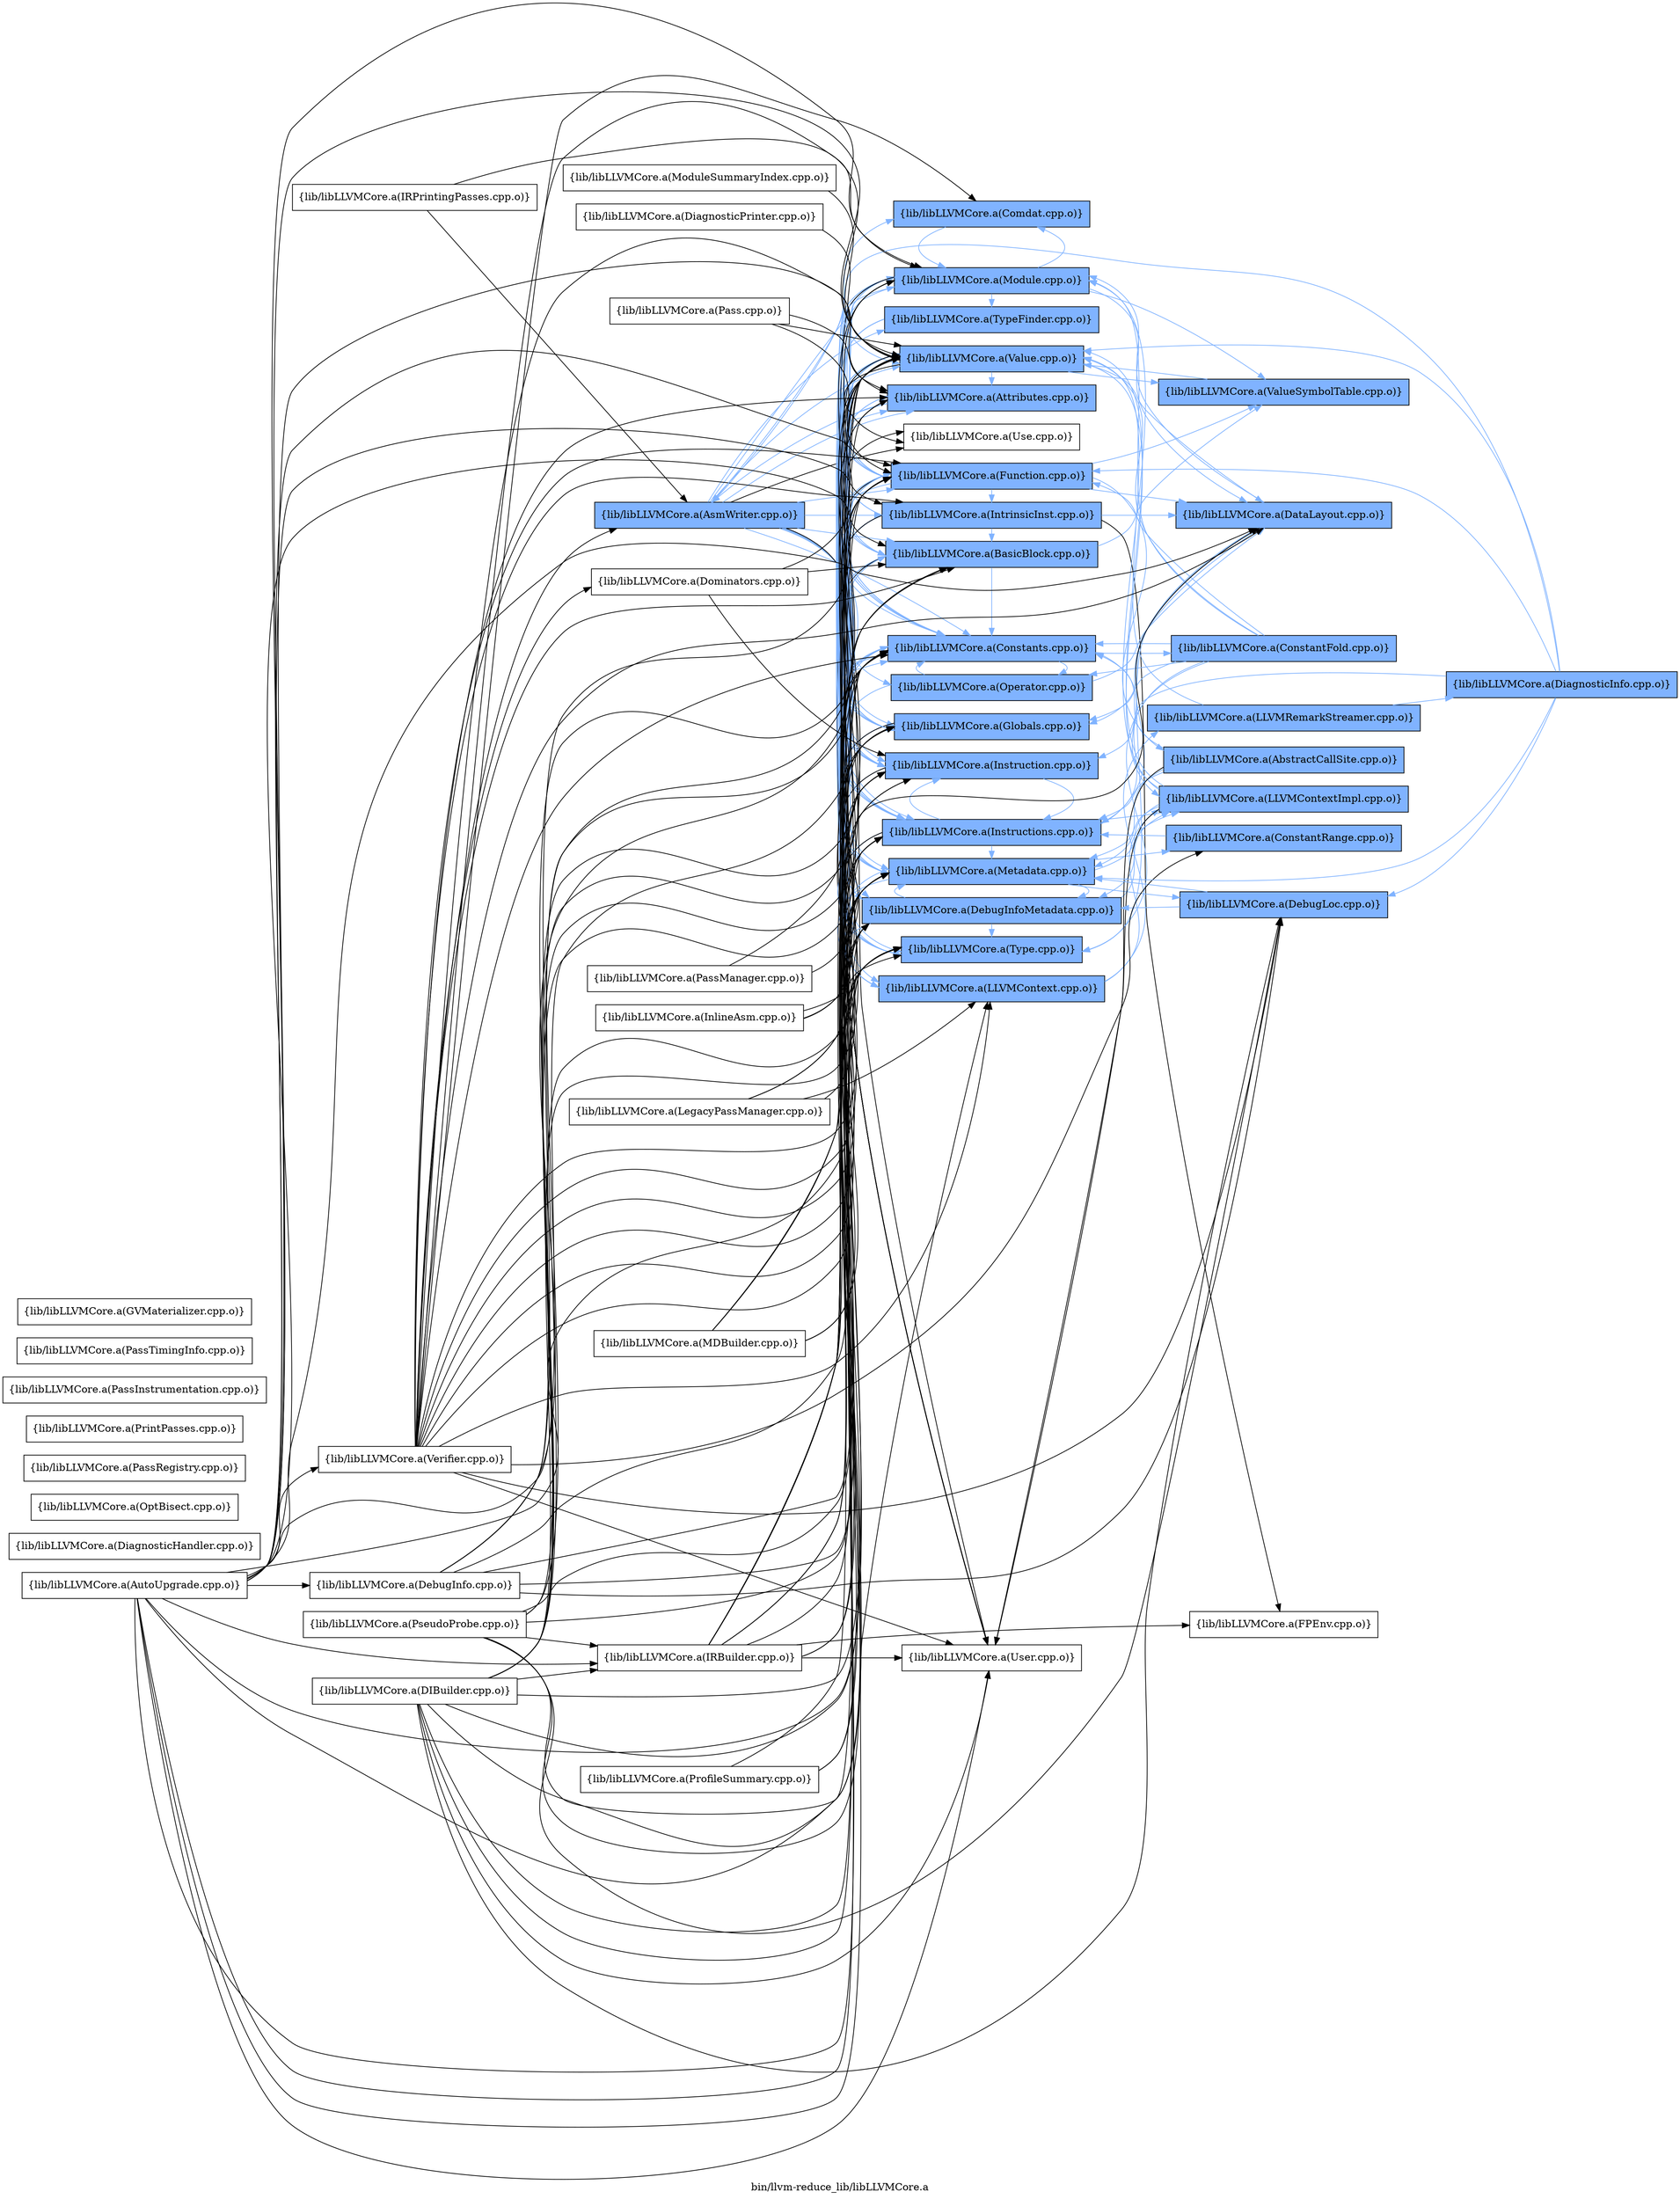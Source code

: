 digraph "bin/llvm-reduce_lib/libLLVMCore.a" {
	label="bin/llvm-reduce_lib/libLLVMCore.a";
	rankdir=LR;
	{ rank=same; Node0x557e04240558;  }
	{ rank=same; Node0x557e0423eb18; Node0x557e0423e848; Node0x557e0423f928; Node0x557e0423d678; Node0x557e0423c778; Node0x557e0423cef8; Node0x557e0423b468; Node0x557e04243c08; Node0x557e042447e8; Node0x557e042440b8; Node0x557e042431b8; Node0x557e0423d358; Node0x557e0423f568; Node0x557e0423e668; Node0x557e0423ee38; Node0x557e0423f5b8; Node0x557e0423f248; Node0x557e0423d268; Node0x557e0423e488;  }
	{ rank=same; Node0x557e042415e8; Node0x557e0423ddf8; Node0x557e0423c9a8; Node0x557e0423cb88; Node0x557e0423ac98; Node0x557e04242538; Node0x557e0423e2a8; Node0x557e0423d808; Node0x557e04241cc8;  }
	{ rank=same; Node0x557e04240558;  }
	{ rank=same; Node0x557e0423eb18; Node0x557e0423e848; Node0x557e0423f928; Node0x557e0423d678; Node0x557e0423c778; Node0x557e0423cef8; Node0x557e0423b468; Node0x557e04243c08; Node0x557e042447e8; Node0x557e042440b8; Node0x557e042431b8; Node0x557e0423d358; Node0x557e0423f568; Node0x557e0423e668; Node0x557e0423ee38; Node0x557e0423f5b8; Node0x557e0423f248; Node0x557e0423d268; Node0x557e0423e488;  }
	{ rank=same; Node0x557e042415e8; Node0x557e0423ddf8; Node0x557e0423c9a8; Node0x557e0423cb88; Node0x557e0423ac98; Node0x557e04242538; Node0x557e0423e2a8; Node0x557e0423d808; Node0x557e04241cc8;  }

	Node0x557e04240558 [shape=record,shape=box,group=1,style=filled,fillcolor="0.600000 0.5 1",label="{lib/libLLVMCore.a(AsmWriter.cpp.o)}"];
	Node0x557e04240558 -> Node0x557e0423eb18[color="0.600000 0.5 1"];
	Node0x557e04240558 -> Node0x557e0423e848[color="0.600000 0.5 1"];
	Node0x557e04240558 -> Node0x557e0423f928[color="0.600000 0.5 1"];
	Node0x557e04240558 -> Node0x557e0423d678[color="0.600000 0.5 1"];
	Node0x557e04240558 -> Node0x557e0423c778[color="0.600000 0.5 1"];
	Node0x557e04240558 -> Node0x557e0423cef8[color="0.600000 0.5 1"];
	Node0x557e04240558 -> Node0x557e0423b468[color="0.600000 0.5 1"];
	Node0x557e04240558 -> Node0x557e04243c08[color="0.600000 0.5 1"];
	Node0x557e04240558 -> Node0x557e042447e8[color="0.600000 0.5 1"];
	Node0x557e04240558 -> Node0x557e042440b8[color="0.600000 0.5 1"];
	Node0x557e04240558 -> Node0x557e042431b8[color="0.600000 0.5 1"];
	Node0x557e04240558 -> Node0x557e0423d358[color="0.600000 0.5 1"];
	Node0x557e04240558 -> Node0x557e0423f568[color="0.600000 0.5 1"];
	Node0x557e04240558 -> Node0x557e0423e668[color="0.600000 0.5 1"];
	Node0x557e04240558 -> Node0x557e0423ee38[color="0.600000 0.5 1"];
	Node0x557e04240558 -> Node0x557e0423f5b8[color="0.600000 0.5 1"];
	Node0x557e04240558 -> Node0x557e0423f248;
	Node0x557e04240558 -> Node0x557e0423d268;
	Node0x557e04240558 -> Node0x557e0423e488[color="0.600000 0.5 1"];
	Node0x557e0423f568 [shape=record,shape=box,group=1,style=filled,fillcolor="0.600000 0.5 1",label="{lib/libLLVMCore.a(Module.cpp.o)}"];
	Node0x557e0423f568 -> Node0x557e0423f928[color="0.600000 0.5 1"];
	Node0x557e0423f568 -> Node0x557e0423d678[color="0.600000 0.5 1"];
	Node0x557e0423f568 -> Node0x557e0423cef8[color="0.600000 0.5 1"];
	Node0x557e0423f568 -> Node0x557e0423cb88[color="0.600000 0.5 1"];
	Node0x557e0423f568 -> Node0x557e0423b468[color="0.600000 0.5 1"];
	Node0x557e0423f568 -> Node0x557e042431b8[color="0.600000 0.5 1"];
	Node0x557e0423f568 -> Node0x557e0423d358[color="0.600000 0.5 1"];
	Node0x557e0423f568 -> Node0x557e0423ee38[color="0.600000 0.5 1"];
	Node0x557e0423f568 -> Node0x557e0423f5b8[color="0.600000 0.5 1"];
	Node0x557e0423f568 -> Node0x557e0423d268;
	Node0x557e0423f568 -> Node0x557e0423e488[color="0.600000 0.5 1"];
	Node0x557e0423f568 -> Node0x557e042415e8[color="0.600000 0.5 1"];
	Node0x557e04240e18 [shape=record,shape=box,group=0,label="{lib/libLLVMCore.a(Verifier.cpp.o)}"];
	Node0x557e04240e18 -> Node0x557e04240558;
	Node0x557e04240e18 -> Node0x557e0423eb18;
	Node0x557e04240e18 -> Node0x557e0423e848;
	Node0x557e04240e18 -> Node0x557e0423f928;
	Node0x557e04240e18 -> Node0x557e0423d808;
	Node0x557e04240e18 -> Node0x557e0423d678;
	Node0x557e04240e18 -> Node0x557e0423c778;
	Node0x557e04240e18 -> Node0x557e0423cef8;
	Node0x557e04240e18 -> Node0x557e0423cb88;
	Node0x557e04240e18 -> Node0x557e0423b468;
	Node0x557e04240e18 -> Node0x557e04243c08;
	Node0x557e04240e18 -> Node0x557e042447e8;
	Node0x557e04240e18 -> Node0x557e042440b8;
	Node0x557e04240e18 -> Node0x557e042431b8;
	Node0x557e04240e18 -> Node0x557e04241cc8;
	Node0x557e04240e18 -> Node0x557e0423d358;
	Node0x557e04240e18 -> Node0x557e0423f568;
	Node0x557e04240e18 -> Node0x557e0423ee38;
	Node0x557e04240e18 -> Node0x557e0423d268;
	Node0x557e04240e18 -> Node0x557e0423e488;
	Node0x557e04240e18 -> Node0x557e04240648;
	Node0x557e0423b468 [shape=record,shape=box,group=1,style=filled,fillcolor="0.600000 0.5 1",label="{lib/libLLVMCore.a(Globals.cpp.o)}"];
	Node0x557e0423b468 -> Node0x557e0423d678[color="0.600000 0.5 1"];
	Node0x557e0423b468 -> Node0x557e0423cef8[color="0.600000 0.5 1"];
	Node0x557e0423b468 -> Node0x557e0423d358[color="0.600000 0.5 1"];
	Node0x557e0423b468 -> Node0x557e0423f568[color="0.600000 0.5 1"];
	Node0x557e0423b468 -> Node0x557e0423ee38[color="0.600000 0.5 1"];
	Node0x557e0423b468 -> Node0x557e0423d268;
	Node0x557e0423b468 -> Node0x557e0423e488[color="0.600000 0.5 1"];
	Node0x557e0423e488 [shape=record,shape=box,group=1,style=filled,fillcolor="0.600000 0.5 1",label="{lib/libLLVMCore.a(Value.cpp.o)}"];
	Node0x557e0423e488 -> Node0x557e0423eb18[color="0.600000 0.5 1"];
	Node0x557e0423e488 -> Node0x557e0423e848[color="0.600000 0.5 1"];
	Node0x557e0423e488 -> Node0x557e0423d678[color="0.600000 0.5 1"];
	Node0x557e0423e488 -> Node0x557e0423cef8[color="0.600000 0.5 1"];
	Node0x557e0423e488 -> Node0x557e0423cb88[color="0.600000 0.5 1"];
	Node0x557e0423e488 -> Node0x557e0423b468[color="0.600000 0.5 1"];
	Node0x557e0423e488 -> Node0x557e04243c08[color="0.600000 0.5 1"];
	Node0x557e0423e488 -> Node0x557e042447e8[color="0.600000 0.5 1"];
	Node0x557e0423e488 -> Node0x557e042431b8[color="0.600000 0.5 1"];
	Node0x557e0423e488 -> Node0x557e0423c9a8[color="0.600000 0.5 1"];
	Node0x557e0423e488 -> Node0x557e0423d358[color="0.600000 0.5 1"];
	Node0x557e0423e488 -> Node0x557e0423ee38[color="0.600000 0.5 1"];
	Node0x557e0423e488 -> Node0x557e0423f248;
	Node0x557e0423e488 -> Node0x557e0423d268;
	Node0x557e0423e488 -> Node0x557e042415e8[color="0.600000 0.5 1"];
	Node0x557e0423d678 [shape=record,shape=box,group=1,style=filled,fillcolor="0.600000 0.5 1",label="{lib/libLLVMCore.a(Constants.cpp.o)}"];
	Node0x557e0423d678 -> Node0x557e0423ddf8[color="0.600000 0.5 1"];
	Node0x557e0423d678 -> Node0x557e0423cef8[color="0.600000 0.5 1"];
	Node0x557e0423d678 -> Node0x557e0423b468[color="0.600000 0.5 1"];
	Node0x557e0423d678 -> Node0x557e04243c08[color="0.600000 0.5 1"];
	Node0x557e0423d678 -> Node0x557e042447e8[color="0.600000 0.5 1"];
	Node0x557e0423d678 -> Node0x557e0423e668[color="0.600000 0.5 1"];
	Node0x557e0423d678 -> Node0x557e0423ee38[color="0.600000 0.5 1"];
	Node0x557e0423d678 -> Node0x557e0423d268;
	Node0x557e0423d678 -> Node0x557e0423e488[color="0.600000 0.5 1"];
	Node0x557e0423cef8 [shape=record,shape=box,group=1,style=filled,fillcolor="0.600000 0.5 1",label="{lib/libLLVMCore.a(Function.cpp.o)}"];
	Node0x557e0423cef8 -> Node0x557e0423eb18[color="0.600000 0.5 1"];
	Node0x557e0423cef8 -> Node0x557e0423e848[color="0.600000 0.5 1"];
	Node0x557e0423cef8 -> Node0x557e0423d678[color="0.600000 0.5 1"];
	Node0x557e0423cef8 -> Node0x557e0423cb88[color="0.600000 0.5 1"];
	Node0x557e0423cef8 -> Node0x557e0423ac98[color="0.600000 0.5 1"];
	Node0x557e0423cef8 -> Node0x557e0423b468[color="0.600000 0.5 1"];
	Node0x557e0423cef8 -> Node0x557e042447e8[color="0.600000 0.5 1"];
	Node0x557e0423cef8 -> Node0x557e042440b8[color="0.600000 0.5 1"];
	Node0x557e0423cef8 -> Node0x557e042431b8[color="0.600000 0.5 1"];
	Node0x557e0423cef8 -> Node0x557e0423d358[color="0.600000 0.5 1"];
	Node0x557e0423cef8 -> Node0x557e0423f568[color="0.600000 0.5 1"];
	Node0x557e0423cef8 -> Node0x557e0423ee38[color="0.600000 0.5 1"];
	Node0x557e0423cef8 -> Node0x557e0423d268;
	Node0x557e0423cef8 -> Node0x557e0423e488[color="0.600000 0.5 1"];
	Node0x557e0423cef8 -> Node0x557e042415e8[color="0.600000 0.5 1"];
	Node0x557e04243c08 [shape=record,shape=box,group=1,style=filled,fillcolor="0.600000 0.5 1",label="{lib/libLLVMCore.a(Instruction.cpp.o)}"];
	Node0x557e04243c08 -> Node0x557e0423eb18[color="0.600000 0.5 1"];
	Node0x557e04243c08 -> Node0x557e0423e848[color="0.600000 0.5 1"];
	Node0x557e04243c08 -> Node0x557e0423d678[color="0.600000 0.5 1"];
	Node0x557e04243c08 -> Node0x557e042447e8[color="0.600000 0.5 1"];
	Node0x557e04243c08 -> Node0x557e0423d358[color="0.600000 0.5 1"];
	Node0x557e04243c08 -> Node0x557e0423d268;
	Node0x557e04243c08 -> Node0x557e0423e488[color="0.600000 0.5 1"];
	Node0x557e042447e8 [shape=record,shape=box,group=1,style=filled,fillcolor="0.600000 0.5 1",label="{lib/libLLVMCore.a(Instructions.cpp.o)}"];
	Node0x557e042447e8 -> Node0x557e0423eb18[color="0.600000 0.5 1"];
	Node0x557e042447e8 -> Node0x557e0423e848[color="0.600000 0.5 1"];
	Node0x557e042447e8 -> Node0x557e0423d678[color="0.600000 0.5 1"];
	Node0x557e042447e8 -> Node0x557e0423cef8[color="0.600000 0.5 1"];
	Node0x557e042447e8 -> Node0x557e0423cb88[color="0.600000 0.5 1"];
	Node0x557e042447e8 -> Node0x557e04243c08[color="0.600000 0.5 1"];
	Node0x557e042447e8 -> Node0x557e0423c9a8[color="0.600000 0.5 1"];
	Node0x557e042447e8 -> Node0x557e0423d358[color="0.600000 0.5 1"];
	Node0x557e042447e8 -> Node0x557e0423f568[color="0.600000 0.5 1"];
	Node0x557e042447e8 -> Node0x557e0423ee38[color="0.600000 0.5 1"];
	Node0x557e042447e8 -> Node0x557e0423d268;
	Node0x557e042447e8 -> Node0x557e0423e488[color="0.600000 0.5 1"];
	Node0x557e0423d358 [shape=record,shape=box,group=1,style=filled,fillcolor="0.600000 0.5 1",label="{lib/libLLVMCore.a(Metadata.cpp.o)}"];
	Node0x557e0423d358 -> Node0x557e0423d808[color="0.600000 0.5 1"];
	Node0x557e0423d358 -> Node0x557e0423d678[color="0.600000 0.5 1"];
	Node0x557e0423d358 -> Node0x557e0423c778[color="0.600000 0.5 1"];
	Node0x557e0423d358 -> Node0x557e042431b8[color="0.600000 0.5 1"];
	Node0x557e0423d358 -> Node0x557e04241cc8[color="0.600000 0.5 1"];
	Node0x557e0423d358 -> Node0x557e0423c9a8[color="0.600000 0.5 1"];
	Node0x557e0423d358 -> Node0x557e0423f568[color="0.600000 0.5 1"];
	Node0x557e0423d358 -> Node0x557e0423ee38[color="0.600000 0.5 1"];
	Node0x557e0423d358 -> Node0x557e0423e488[color="0.600000 0.5 1"];
	Node0x557e0423d268 [shape=record,shape=box,group=0,label="{lib/libLLVMCore.a(User.cpp.o)}"];
	Node0x557e0423d268 -> Node0x557e0423f248;
	Node0x557e0423eb18 [shape=record,shape=box,group=1,style=filled,fillcolor="0.600000 0.5 1",label="{lib/libLLVMCore.a(Attributes.cpp.o)}"];
	Node0x557e0423eb18 -> Node0x557e04240558[color="0.600000 0.5 1"];
	Node0x557e0423eb18 -> Node0x557e0423cef8[color="0.600000 0.5 1"];
	Node0x557e0423e848 [shape=record,shape=box,group=1,style=filled,fillcolor="0.600000 0.5 1",label="{lib/libLLVMCore.a(BasicBlock.cpp.o)}"];
	Node0x557e0423e848 -> Node0x557e0423d678[color="0.600000 0.5 1"];
	Node0x557e0423e848 -> Node0x557e04243c08[color="0.600000 0.5 1"];
	Node0x557e0423e848 -> Node0x557e042447e8[color="0.600000 0.5 1"];
	Node0x557e0423e848 -> Node0x557e0423d358[color="0.600000 0.5 1"];
	Node0x557e0423e848 -> Node0x557e0423ee38[color="0.600000 0.5 1"];
	Node0x557e0423e848 -> Node0x557e0423d268;
	Node0x557e0423e848 -> Node0x557e0423e488[color="0.600000 0.5 1"];
	Node0x557e0423e848 -> Node0x557e042415e8[color="0.600000 0.5 1"];
	Node0x557e042431b8 [shape=record,shape=box,group=1,style=filled,fillcolor="0.600000 0.5 1",label="{lib/libLLVMCore.a(LLVMContext.cpp.o)}"];
	Node0x557e042431b8 -> Node0x557e0423c9a8[color="0.600000 0.5 1"];
	Node0x557e042431b8 -> Node0x557e0423e2a8[color="0.600000 0.5 1"];
	Node0x557e0423f928 [shape=record,shape=box,group=1,style=filled,fillcolor="0.600000 0.5 1",label="{lib/libLLVMCore.a(Comdat.cpp.o)}"];
	Node0x557e0423f928 -> Node0x557e0423f568[color="0.600000 0.5 1"];
	Node0x557e0423c778 [shape=record,shape=box,group=1,style=filled,fillcolor="0.600000 0.5 1",label="{lib/libLLVMCore.a(DebugInfoMetadata.cpp.o)}"];
	Node0x557e0423c778 -> Node0x557e0423d678[color="0.600000 0.5 1"];
	Node0x557e0423c778 -> Node0x557e042431b8[color="0.600000 0.5 1"];
	Node0x557e0423c778 -> Node0x557e0423c9a8[color="0.600000 0.5 1"];
	Node0x557e0423c778 -> Node0x557e0423d358[color="0.600000 0.5 1"];
	Node0x557e0423c778 -> Node0x557e0423ee38[color="0.600000 0.5 1"];
	Node0x557e042440b8 [shape=record,shape=box,group=1,style=filled,fillcolor="0.600000 0.5 1",label="{lib/libLLVMCore.a(IntrinsicInst.cpp.o)}"];
	Node0x557e042440b8 -> Node0x557e0423e848[color="0.600000 0.5 1"];
	Node0x557e042440b8 -> Node0x557e0423d678[color="0.600000 0.5 1"];
	Node0x557e042440b8 -> Node0x557e0423c778[color="0.600000 0.5 1"];
	Node0x557e042440b8 -> Node0x557e0423cb88[color="0.600000 0.5 1"];
	Node0x557e042440b8 -> Node0x557e04243c08[color="0.600000 0.5 1"];
	Node0x557e042440b8 -> Node0x557e042447e8[color="0.600000 0.5 1"];
	Node0x557e042440b8 -> Node0x557e04242538;
	Node0x557e042440b8 -> Node0x557e0423d358[color="0.600000 0.5 1"];
	Node0x557e042440b8 -> Node0x557e0423f568[color="0.600000 0.5 1"];
	Node0x557e042440b8 -> Node0x557e0423ee38[color="0.600000 0.5 1"];
	Node0x557e042440b8 -> Node0x557e0423d268;
	Node0x557e042440b8 -> Node0x557e0423e488[color="0.600000 0.5 1"];
	Node0x557e0423e668 [shape=record,shape=box,group=1,style=filled,fillcolor="0.600000 0.5 1",label="{lib/libLLVMCore.a(Operator.cpp.o)}"];
	Node0x557e0423e668 -> Node0x557e0423d678[color="0.600000 0.5 1"];
	Node0x557e0423e668 -> Node0x557e0423cb88[color="0.600000 0.5 1"];
	Node0x557e0423e668 -> Node0x557e0423ee38[color="0.600000 0.5 1"];
	Node0x557e0423ee38 [shape=record,shape=box,group=1,style=filled,fillcolor="0.600000 0.5 1",label="{lib/libLLVMCore.a(Type.cpp.o)}"];
	Node0x557e0423ee38 -> Node0x557e0423d678[color="0.600000 0.5 1"];
	Node0x557e0423f5b8 [shape=record,shape=box,group=1,style=filled,fillcolor="0.600000 0.5 1",label="{lib/libLLVMCore.a(TypeFinder.cpp.o)}"];
	Node0x557e0423f5b8 -> Node0x557e0423cef8[color="0.600000 0.5 1"];
	Node0x557e0423f5b8 -> Node0x557e0423b468[color="0.600000 0.5 1"];
	Node0x557e0423f5b8 -> Node0x557e0423d358[color="0.600000 0.5 1"];
	Node0x557e0423f248 [shape=record,shape=box,group=0,label="{lib/libLLVMCore.a(Use.cpp.o)}"];
	Node0x557e042415e8 [shape=record,shape=box,group=1,style=filled,fillcolor="0.600000 0.5 1",label="{lib/libLLVMCore.a(ValueSymbolTable.cpp.o)}"];
	Node0x557e042415e8 -> Node0x557e0423e488[color="0.600000 0.5 1"];
	Node0x557e0423d808 [shape=record,shape=box,group=1,style=filled,fillcolor="0.600000 0.5 1",label="{lib/libLLVMCore.a(ConstantRange.cpp.o)}"];
	Node0x557e0423d808 -> Node0x557e042447e8[color="0.600000 0.5 1"];
	Node0x557e0423ddf8 [shape=record,shape=box,group=1,style=filled,fillcolor="0.600000 0.5 1",label="{lib/libLLVMCore.a(ConstantFold.cpp.o)}"];
	Node0x557e0423ddf8 -> Node0x557e0423d678[color="0.600000 0.5 1"];
	Node0x557e0423ddf8 -> Node0x557e0423cef8[color="0.600000 0.5 1"];
	Node0x557e0423ddf8 -> Node0x557e0423b468[color="0.600000 0.5 1"];
	Node0x557e0423ddf8 -> Node0x557e042447e8[color="0.600000 0.5 1"];
	Node0x557e0423ddf8 -> Node0x557e0423f568[color="0.600000 0.5 1"];
	Node0x557e0423ddf8 -> Node0x557e0423e668[color="0.600000 0.5 1"];
	Node0x557e0423ddf8 -> Node0x557e0423ee38[color="0.600000 0.5 1"];
	Node0x557e0423ddf8 -> Node0x557e0423e488[color="0.600000 0.5 1"];
	Node0x557e0423c9a8 [shape=record,shape=box,group=1,style=filled,fillcolor="0.600000 0.5 1",label="{lib/libLLVMCore.a(LLVMContextImpl.cpp.o)}"];
	Node0x557e0423c9a8 -> Node0x557e0423d678[color="0.600000 0.5 1"];
	Node0x557e0423c9a8 -> Node0x557e0423c778[color="0.600000 0.5 1"];
	Node0x557e0423c9a8 -> Node0x557e0423d358[color="0.600000 0.5 1"];
	Node0x557e0423c9a8 -> Node0x557e0423f568[color="0.600000 0.5 1"];
	Node0x557e0423c9a8 -> Node0x557e0423d268;
	Node0x557e0423c9a8 -> Node0x557e0423e488[color="0.600000 0.5 1"];
	Node0x557e0423cb88 [shape=record,shape=box,group=1,style=filled,fillcolor="0.600000 0.5 1",label="{lib/libLLVMCore.a(DataLayout.cpp.o)}"];
	Node0x557e0423cb88 -> Node0x557e0423b468[color="0.600000 0.5 1"];
	Node0x557e0423cb88 -> Node0x557e0423f568[color="0.600000 0.5 1"];
	Node0x557e0423cb88 -> Node0x557e0423ee38[color="0.600000 0.5 1"];
	Node0x557e0423ac98 [shape=record,shape=box,group=1,style=filled,fillcolor="0.600000 0.5 1",label="{lib/libLLVMCore.a(AbstractCallSite.cpp.o)}"];
	Node0x557e0423ac98 -> Node0x557e0423d678[color="0.600000 0.5 1"];
	Node0x557e0423ac98 -> Node0x557e042447e8[color="0.600000 0.5 1"];
	Node0x557e0423ac98 -> Node0x557e0423d358[color="0.600000 0.5 1"];
	Node0x557e0423ac98 -> Node0x557e0423d268;
	Node0x557e04242538 [shape=record,shape=box,group=0,label="{lib/libLLVMCore.a(FPEnv.cpp.o)}"];
	Node0x557e0423e2a8 [shape=record,shape=box,group=1,style=filled,fillcolor="0.600000 0.5 1",label="{lib/libLLVMCore.a(LLVMRemarkStreamer.cpp.o)}"];
	Node0x557e0423e2a8 -> Node0x557e042410e8[color="0.600000 0.5 1"];
	Node0x557e0423e2a8 -> Node0x557e0423e488[color="0.600000 0.5 1"];
	Node0x557e04242d08 [shape=record,shape=box,group=0,label="{lib/libLLVMCore.a(DiagnosticPrinter.cpp.o)}"];
	Node0x557e04242d08 -> Node0x557e0423e488;
	Node0x557e042410e8 [shape=record,shape=box,group=1,style=filled,fillcolor="0.600000 0.5 1",label="{lib/libLLVMCore.a(DiagnosticInfo.cpp.o)}"];
	Node0x557e042410e8 -> Node0x557e04240558[color="0.600000 0.5 1"];
	Node0x557e042410e8 -> Node0x557e0423cef8[color="0.600000 0.5 1"];
	Node0x557e042410e8 -> Node0x557e04243c08[color="0.600000 0.5 1"];
	Node0x557e042410e8 -> Node0x557e04241cc8[color="0.600000 0.5 1"];
	Node0x557e042410e8 -> Node0x557e0423d358[color="0.600000 0.5 1"];
	Node0x557e042410e8 -> Node0x557e0423e488[color="0.600000 0.5 1"];
	Node0x557e04241cc8 [shape=record,shape=box,group=1,style=filled,fillcolor="0.600000 0.5 1",label="{lib/libLLVMCore.a(DebugLoc.cpp.o)}"];
	Node0x557e04241cc8 -> Node0x557e0423c778[color="0.600000 0.5 1"];
	Node0x557e04241cc8 -> Node0x557e0423d358[color="0.600000 0.5 1"];
	Node0x557e042401e8 [shape=record,shape=box,group=0,label="{lib/libLLVMCore.a(DebugInfo.cpp.o)}"];
	Node0x557e042401e8 -> Node0x557e0423c778;
	Node0x557e042401e8 -> Node0x557e0423cef8;
	Node0x557e042401e8 -> Node0x557e04243c08;
	Node0x557e042401e8 -> Node0x557e04241cc8;
	Node0x557e042401e8 -> Node0x557e0423d358;
	Node0x557e042401e8 -> Node0x557e0423f568;
	Node0x557e042401e8 -> Node0x557e0423e488;
	Node0x557e0423b0f8 [shape=record,shape=box,group=0,label="{lib/libLLVMCore.a(DIBuilder.cpp.o)}"];
	Node0x557e0423b0f8 -> Node0x557e0423eb18;
	Node0x557e0423b0f8 -> Node0x557e0423e848;
	Node0x557e0423b0f8 -> Node0x557e0423d678;
	Node0x557e0423b0f8 -> Node0x557e0423c778;
	Node0x557e0423b0f8 -> Node0x557e0423cef8;
	Node0x557e0423b0f8 -> Node0x557e04243c08;
	Node0x557e0423b0f8 -> Node0x557e042447e8;
	Node0x557e0423b0f8 -> Node0x557e04241cc8;
	Node0x557e0423b0f8 -> Node0x557e0423ad88;
	Node0x557e0423b0f8 -> Node0x557e0423d358;
	Node0x557e0423b0f8 -> Node0x557e0423f568;
	Node0x557e0423b0f8 -> Node0x557e0423ee38;
	Node0x557e0423b0f8 -> Node0x557e0423d268;
	Node0x557e0423b0f8 -> Node0x557e0423e488;
	Node0x557e0423ad88 [shape=record,shape=box,group=0,label="{lib/libLLVMCore.a(IRBuilder.cpp.o)}"];
	Node0x557e0423ad88 -> Node0x557e0423eb18;
	Node0x557e0423ad88 -> Node0x557e0423e848;
	Node0x557e0423ad88 -> Node0x557e0423d678;
	Node0x557e0423ad88 -> Node0x557e0423cef8;
	Node0x557e0423ad88 -> Node0x557e0423cb88;
	Node0x557e0423ad88 -> Node0x557e0423b468;
	Node0x557e0423ad88 -> Node0x557e04243c08;
	Node0x557e0423ad88 -> Node0x557e042447e8;
	Node0x557e0423ad88 -> Node0x557e04242538;
	Node0x557e0423ad88 -> Node0x557e0423d358;
	Node0x557e0423ad88 -> Node0x557e0423ee38;
	Node0x557e0423ad88 -> Node0x557e0423d268;
	Node0x557e0423ad88 -> Node0x557e0423e488;
	Node0x557e0423c598 [shape=record,shape=box,group=0,label="{lib/libLLVMCore.a(DiagnosticHandler.cpp.o)}"];
	Node0x557e0423dfd8 [shape=record,shape=box,group=0,label="{lib/libLLVMCore.a(MDBuilder.cpp.o)}"];
	Node0x557e0423dfd8 -> Node0x557e0423d678;
	Node0x557e0423dfd8 -> Node0x557e0423d358;
	Node0x557e0423dfd8 -> Node0x557e0423ee38;
	Node0x557e0423dfd8 -> Node0x557e0423e488;
	Node0x557e0423f298 [shape=record,shape=box,group=0,label="{lib/libLLVMCore.a(ModuleSummaryIndex.cpp.o)}"];
	Node0x557e0423f298 -> Node0x557e0423e488;
	Node0x557e04240a08 [shape=record,shape=box,group=0,label="{lib/libLLVMCore.a(OptBisect.cpp.o)}"];
	Node0x557e0423b738 [shape=record,shape=box,group=0,label="{lib/libLLVMCore.a(ProfileSummary.cpp.o)}"];
	Node0x557e0423b738 -> Node0x557e0423d678;
	Node0x557e0423b738 -> Node0x557e0423d358;
	Node0x557e0423b738 -> Node0x557e0423ee38;
	Node0x557e04240648 [shape=record,shape=box,group=0,label="{lib/libLLVMCore.a(Dominators.cpp.o)}"];
	Node0x557e04240648 -> Node0x557e0423e848;
	Node0x557e04240648 -> Node0x557e04243c08;
	Node0x557e04240648 -> Node0x557e0423e488;
	Node0x557e04241a98 [shape=record,shape=box,group=0,label="{lib/libLLVMCore.a(PassRegistry.cpp.o)}"];
	Node0x557e042402d8 [shape=record,shape=box,group=0,label="{lib/libLLVMCore.a(Pass.cpp.o)}"];
	Node0x557e042402d8 -> Node0x557e0423eb18;
	Node0x557e042402d8 -> Node0x557e0423cef8;
	Node0x557e042402d8 -> Node0x557e0423e488;
	Node0x557e0423fb08 [shape=record,shape=box,group=0,label="{lib/libLLVMCore.a(IRPrintingPasses.cpp.o)}"];
	Node0x557e0423fb08 -> Node0x557e04240558;
	Node0x557e0423fb08 -> Node0x557e0423e488;
	Node0x557e04242948 [shape=record,shape=box,group=0,label="{lib/libLLVMCore.a(PrintPasses.cpp.o)}"];
	Node0x557e04242218 [shape=record,shape=box,group=0,label="{lib/libLLVMCore.a(PassManager.cpp.o)}"];
	Node0x557e04242218 -> Node0x557e0423b468;
	Node0x557e04242218 -> Node0x557e0423e488;
	Node0x557e04241bd8 [shape=record,shape=box,group=0,label="{lib/libLLVMCore.a(PassInstrumentation.cpp.o)}"];
	Node0x557e04241458 [shape=record,shape=box,group=0,label="{lib/libLLVMCore.a(LegacyPassManager.cpp.o)}"];
	Node0x557e04241458 -> Node0x557e0423cef8;
	Node0x557e04241458 -> Node0x557e0423b468;
	Node0x557e04241458 -> Node0x557e042431b8;
	Node0x557e04241458 -> Node0x557e0423e488;
	Node0x557e04240e68 [shape=record,shape=box,group=0,label="{lib/libLLVMCore.a(PassTimingInfo.cpp.o)}"];
	Node0x557e04244518 [shape=record,shape=box,group=0,label="{lib/libLLVMCore.a(PseudoProbe.cpp.o)}"];
	Node0x557e04244518 -> Node0x557e0423d678;
	Node0x557e04244518 -> Node0x557e0423c778;
	Node0x557e04244518 -> Node0x557e04243c08;
	Node0x557e04244518 -> Node0x557e04241cc8;
	Node0x557e04244518 -> Node0x557e0423ad88;
	Node0x557e04244518 -> Node0x557e0423d358;
	Node0x557e04244518 -> Node0x557e0423ee38;
	Node0x557e04244518 -> Node0x557e0423e488;
	Node0x557e0423f748 [shape=record,shape=box,group=0,label="{lib/libLLVMCore.a(InlineAsm.cpp.o)}"];
	Node0x557e0423f748 -> Node0x557e0423d678;
	Node0x557e0423f748 -> Node0x557e0423ee38;
	Node0x557e0423f748 -> Node0x557e0423e488;
	Node0x557e04241958 [shape=record,shape=box,group=0,label="{lib/libLLVMCore.a(AutoUpgrade.cpp.o)}"];
	Node0x557e04241958 -> Node0x557e0423eb18;
	Node0x557e04241958 -> Node0x557e0423e848;
	Node0x557e04241958 -> Node0x557e0423d678;
	Node0x557e04241958 -> Node0x557e0423cef8;
	Node0x557e04241958 -> Node0x557e0423cb88;
	Node0x557e04241958 -> Node0x557e0423b468;
	Node0x557e04241958 -> Node0x557e04243c08;
	Node0x557e04241958 -> Node0x557e042447e8;
	Node0x557e04241958 -> Node0x557e042440b8;
	Node0x557e04241958 -> Node0x557e042431b8;
	Node0x557e04241958 -> Node0x557e042401e8;
	Node0x557e04241958 -> Node0x557e0423ad88;
	Node0x557e04241958 -> Node0x557e0423d358;
	Node0x557e04241958 -> Node0x557e0423f568;
	Node0x557e04241958 -> Node0x557e0423ee38;
	Node0x557e04241958 -> Node0x557e0423d268;
	Node0x557e04241958 -> Node0x557e0423e488;
	Node0x557e04241958 -> Node0x557e04240e18;
	Node0x557e04240be8 [shape=record,shape=box,group=0,label="{lib/libLLVMCore.a(GVMaterializer.cpp.o)}"];
}
